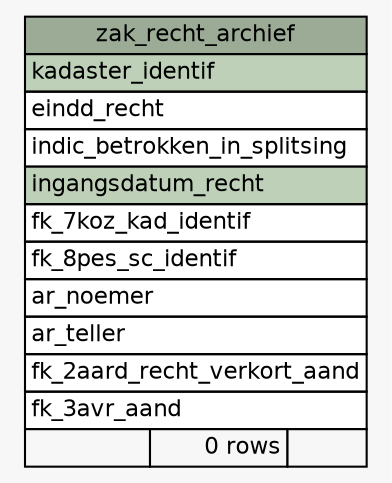 // dot 2.43.0 on Linux 5.11.0-27-generic
// SchemaSpy rev Unknown
digraph "zak_recht_archief" {
  graph [
    rankdir="RL"
    bgcolor="#f7f7f7"
    nodesep="0.18"
    ranksep="0.46"
    fontname="Helvetica"
    fontsize="11"
  ];
  node [
    fontname="Helvetica"
    fontsize="11"
    shape="plaintext"
  ];
  edge [
    arrowsize="0.8"
  ];
  "zak_recht_archief" [
    label=<
    <TABLE BORDER="0" CELLBORDER="1" CELLSPACING="0" BGCOLOR="#ffffff">
      <TR><TD COLSPAN="3" BGCOLOR="#9bab96" ALIGN="CENTER">zak_recht_archief</TD></TR>
      <TR><TD PORT="kadaster_identif" COLSPAN="3" BGCOLOR="#bed1b8" ALIGN="LEFT">kadaster_identif</TD></TR>
      <TR><TD PORT="eindd_recht" COLSPAN="3" ALIGN="LEFT">eindd_recht</TD></TR>
      <TR><TD PORT="indic_betrokken_in_splitsing" COLSPAN="3" ALIGN="LEFT">indic_betrokken_in_splitsing</TD></TR>
      <TR><TD PORT="ingangsdatum_recht" COLSPAN="3" BGCOLOR="#bed1b8" ALIGN="LEFT">ingangsdatum_recht</TD></TR>
      <TR><TD PORT="fk_7koz_kad_identif" COLSPAN="3" ALIGN="LEFT">fk_7koz_kad_identif</TD></TR>
      <TR><TD PORT="fk_8pes_sc_identif" COLSPAN="3" ALIGN="LEFT">fk_8pes_sc_identif</TD></TR>
      <TR><TD PORT="ar_noemer" COLSPAN="3" ALIGN="LEFT">ar_noemer</TD></TR>
      <TR><TD PORT="ar_teller" COLSPAN="3" ALIGN="LEFT">ar_teller</TD></TR>
      <TR><TD PORT="fk_2aard_recht_verkort_aand" COLSPAN="3" ALIGN="LEFT">fk_2aard_recht_verkort_aand</TD></TR>
      <TR><TD PORT="fk_3avr_aand" COLSPAN="3" ALIGN="LEFT">fk_3avr_aand</TD></TR>
      <TR><TD ALIGN="LEFT" BGCOLOR="#f7f7f7">  </TD><TD ALIGN="RIGHT" BGCOLOR="#f7f7f7">0 rows</TD><TD ALIGN="RIGHT" BGCOLOR="#f7f7f7">  </TD></TR>
    </TABLE>>
    URL="tables/zak_recht_archief.html"
    tooltip="zak_recht_archief"
  ];
}
